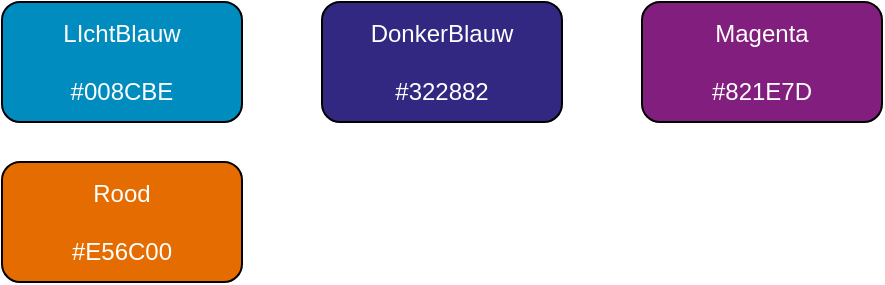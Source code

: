 <mxfile version="24.5.4" type="github">
  <diagram id="3228e29e-7158-1315-38df-8450db1d8a1d" name="Page-1">
    <mxGraphModel dx="1386" dy="759" grid="1" gridSize="10" guides="1" tooltips="1" connect="1" arrows="1" fold="1" page="1" pageScale="1" pageWidth="1169" pageHeight="827" background="none" math="0" shadow="0">
      <root>
        <mxCell id="0" />
        <mxCell id="1" parent="0" />
        <mxCell id="O1wtBWj5X4Myaa01LJPM-21653" value="&lt;font color=&quot;#ffffff&quot;&gt;LIchtBlauw&lt;/font&gt;&lt;div&gt;&lt;font color=&quot;#ffffff&quot;&gt;&lt;br&gt;&lt;/font&gt;&lt;div&gt;&lt;font color=&quot;#ffffff&quot;&gt;#008CBE&lt;/font&gt;&lt;br&gt;&lt;/div&gt;&lt;/div&gt;" style="rounded=1;whiteSpace=wrap;html=1;fillColor=#008CBE;" vertex="1" parent="1">
          <mxGeometry x="40" y="40" width="120" height="60" as="geometry" />
        </mxCell>
        <mxCell id="O1wtBWj5X4Myaa01LJPM-21654" value="&lt;div&gt;&lt;div&gt;&lt;font color=&quot;#ffffff&quot;&gt;DonkerBlauw&lt;/font&gt;&lt;/div&gt;&lt;/div&gt;&lt;div&gt;&lt;font color=&quot;#ffffff&quot;&gt;&lt;br&gt;&lt;/font&gt;&lt;/div&gt;&lt;div&gt;&lt;font color=&quot;#ffffff&quot;&gt;#322882&lt;br&gt;&lt;/font&gt;&lt;/div&gt;" style="rounded=1;whiteSpace=wrap;html=1;fillColor=#322882;" vertex="1" parent="1">
          <mxGeometry x="200" y="40" width="120" height="60" as="geometry" />
        </mxCell>
        <mxCell id="O1wtBWj5X4Myaa01LJPM-21655" value="&lt;div&gt;&lt;div&gt;&lt;font color=&quot;#ffffff&quot;&gt;Magenta&lt;/font&gt;&lt;/div&gt;&lt;/div&gt;&lt;div&gt;&lt;font color=&quot;#ffffff&quot;&gt;&lt;br&gt;&lt;/font&gt;&lt;/div&gt;&lt;div&gt;&lt;font color=&quot;#ffffff&quot;&gt;#821E7D&lt;/font&gt;&lt;br&gt;&lt;/div&gt;" style="rounded=1;whiteSpace=wrap;html=1;fillColor=#821E7D;" vertex="1" parent="1">
          <mxGeometry x="360" y="40" width="120" height="60" as="geometry" />
        </mxCell>
        <mxCell id="O1wtBWj5X4Myaa01LJPM-21656" value="&lt;div&gt;&lt;div&gt;&lt;font color=&quot;#ffffff&quot;&gt;Rood&lt;/font&gt;&lt;/div&gt;&lt;/div&gt;&lt;div&gt;&lt;font color=&quot;#ffffff&quot;&gt;&lt;br&gt;&lt;/font&gt;&lt;/div&gt;&lt;div&gt;&lt;span style=&quot;background-color: initial;&quot;&gt;&lt;font color=&quot;#ffffff&quot;&gt;#E56C00&lt;/font&gt;&lt;/span&gt;&lt;span style=&quot;background-color: initial; text-wrap: nowrap; color: rgba(0, 0, 0, 0); font-family: monospace; font-size: 0px; text-align: start;&quot;&gt;%3CmxGraphModel%3E%3Croot%3E%3CmxCell%20id%3D%220%22%2F%3E%3CmxCell%20id%3D%221%22%20parent%3D%220%22%2F%3E%3CmxCell%20id%3D%222%22%20value%3D%22%26lt%3Bfont%20color%3D%26quot%3B%23ffffff%26quot%3B%26gt%3BLIchtBlauw%26lt%3B%2Ffont%26gt%3B%26lt%3Bdiv%26gt%3B%26lt%3Bfont%20color%3D%26quot%3B%23ffffff%26quot%3B%26gt%3B%26lt%3Bbr%26gt%3B%26lt%3B%2Ffont%26gt%3B%26lt%3Bdiv%26gt%3B%26lt%3Bfont%20color%3D%26quot%3B%23ffffff%26quot%3B%26gt%3B%23008CBE%26lt%3B%2Ffont%26gt%3B%26lt%3Bbr%26gt%3B%26lt%3B%2Fdiv%26gt%3B%26lt%3B%2Fdiv%26gt%3B%22%20style%3D%22rounded%3D1%3BwhiteSpace%3Dwrap%3Bhtml%3D1%3BfillColor%3D%23008CBE%3B%22%20vertex%3D%221%22%20parent%3D%221%22%3E%3CmxGeometry%20x%3D%2240%22%20y%3D%2240%22%20width%3D%22120%22%20height%3D%2260%22%20as%3D%22geometry%22%2F%3E%3C%2FmxCell%3E%3C%2Froot%3E%3C%2FmxGraphModel%3E&lt;/span&gt;&lt;span style=&quot;background-color: initial; text-wrap: nowrap; font-size: 0px;&quot;&gt;&lt;font face=&quot;monospace&quot; color=&quot;rgba(0, 0, 0, 0)&quot;&gt;#E56C00&lt;/font&gt;&lt;/span&gt;&lt;span style=&quot;background-color: initial; text-wrap: nowrap; font-size: 0px;&quot;&gt;&lt;font face=&quot;monospace&quot; color=&quot;#ba0000&quot;&gt;#E56C00&lt;/font&gt;&lt;/span&gt;&lt;br&gt;&lt;/div&gt;" style="rounded=1;whiteSpace=wrap;html=1;fillColor=#E56C00;" vertex="1" parent="1">
          <mxGeometry x="40" y="120" width="120" height="60" as="geometry" />
        </mxCell>
      </root>
    </mxGraphModel>
  </diagram>
</mxfile>
